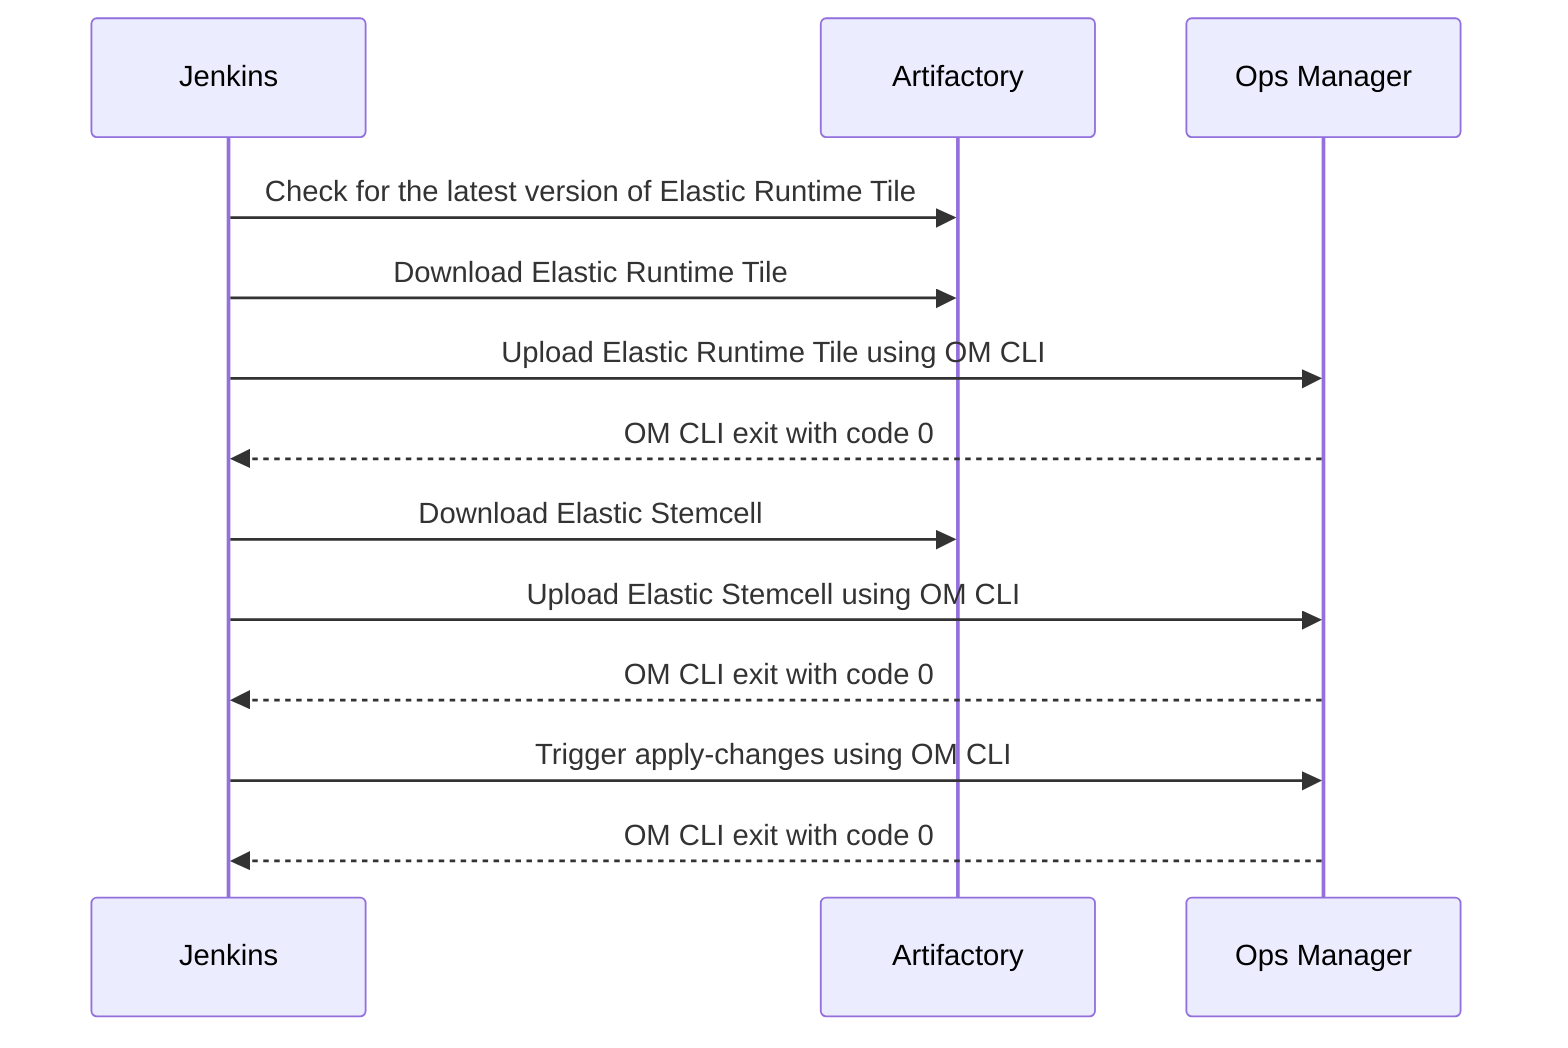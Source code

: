 sequenceDiagram
    participant J as Jenkins
    participant AR as Artifactory
    participant OM as Ops Manager
    J->>AR:Check for the latest version of Elastic Runtime Tile
    J->>AR:Download Elastic Runtime Tile
    J ->>OM:Upload Elastic Runtime Tile using OM CLI
    OM -->>J:OM CLI exit with code 0
    J ->>AR:Download Elastic Stemcell
    J ->> OM:Upload Elastic Stemcell using OM CLI
    OM -->>J:OM CLI exit with code 0
    J ->> OM:Trigger apply-changes using OM CLI
    OM -->>J:OM CLI exit with code 0